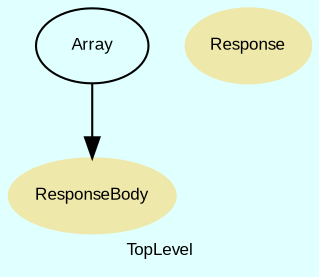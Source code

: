 digraph TopLevel {
    compound = true
    bgcolor = lightcyan1
    fontname = Arial
    fontsize = 8
    label = "TopLevel"
    node [
        fontname = Arial,
        fontsize = 8,
        color = black
    ]

    ResponseBody [
        fontcolor = black,
        URL = "classes/ResponseBody.html",
        shape = ellipse,
        color = palegoldenrod,
        style = filled,
        label = "ResponseBody"
    ]

    Response [
        fontcolor = black,
        URL = "classes/Response.html",
        shape = ellipse,
        color = palegoldenrod,
        style = filled,
        label = "Response"
    ]

    Array [
        URL = "classes/Array.html",
        label = "Array"
    ]

    Array -> ResponseBody [

    ]

}

